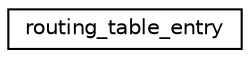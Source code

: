 digraph "Graphical Class Hierarchy"
{
 // LATEX_PDF_SIZE
  edge [fontname="Helvetica",fontsize="10",labelfontname="Helvetica",labelfontsize="10"];
  node [fontname="Helvetica",fontsize="10",shape=record];
  rankdir="LR";
  Node0 [label="routing_table_entry",height=0.2,width=0.4,color="black", fillcolor="white", style="filled",URL="$structrouting__table__entry.html",tooltip="routing_table_entry describes an entry in the routing table used by UWICRP."];
}
